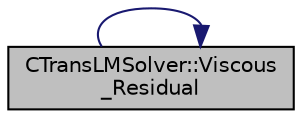 digraph "CTransLMSolver::Viscous_Residual"
{
 // LATEX_PDF_SIZE
  edge [fontname="Helvetica",fontsize="10",labelfontname="Helvetica",labelfontsize="10"];
  node [fontname="Helvetica",fontsize="10",shape=record];
  rankdir="RL";
  Node1 [label="CTransLMSolver::Viscous\l_Residual",height=0.2,width=0.4,color="black", fillcolor="grey75", style="filled", fontcolor="black",tooltip="Compute the viscous flux for the LM equation at a particular edge."];
  Node1 -> Node1 [dir="back",color="midnightblue",fontsize="10",style="solid",fontname="Helvetica"];
}
